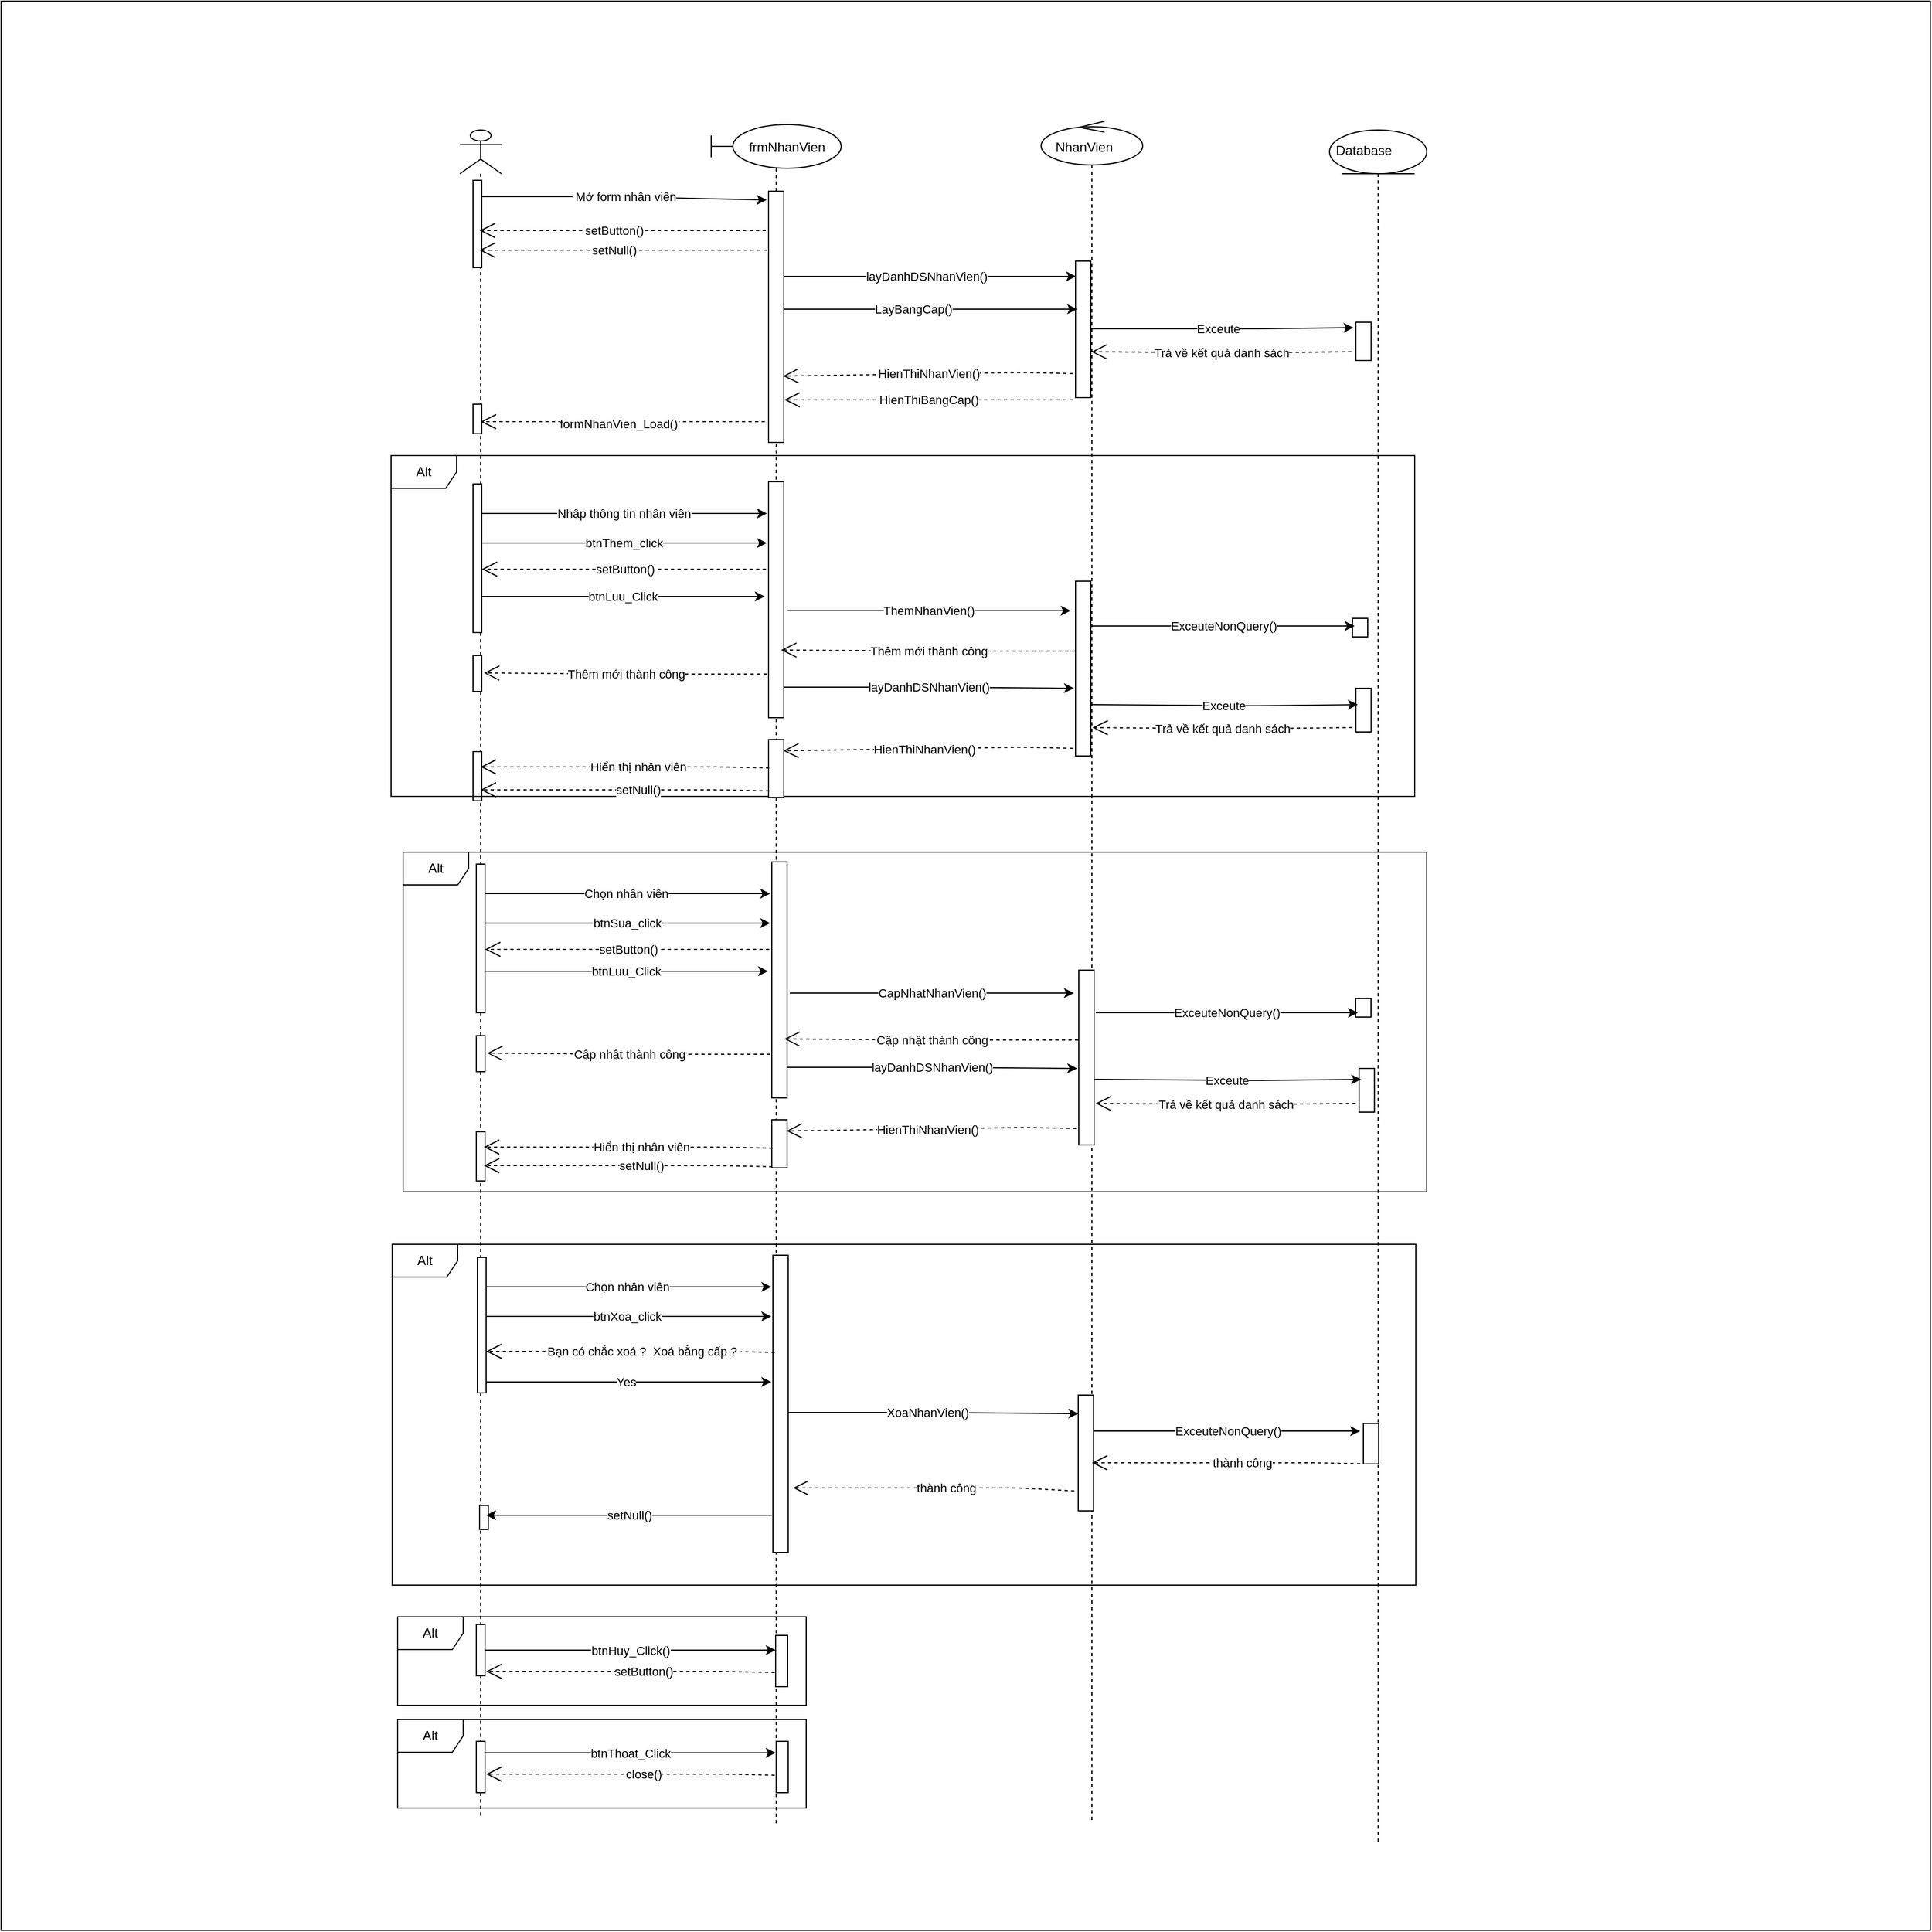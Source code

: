 <mxfile>
    <diagram id="0GjqAP4lSfKYAryeZuHR" name="Page-2">
        <mxGraphModel dx="7530" dy="4907" grid="0" gridSize="10" guides="1" tooltips="1" connect="1" arrows="1" fold="1" page="1" pageScale="1" pageWidth="850" pageHeight="1400" math="0" shadow="0">
            <root>
                <mxCell id="0"/>
                <mxCell id="1" parent="0"/>
                <mxCell id="NNJmWFLRDjHdIbZoigWX-192" value="" style="whiteSpace=wrap;html=1;aspect=fixed;" vertex="1" parent="1">
                    <mxGeometry x="-527" y="-74" width="1766" height="1766" as="geometry"/>
                </mxCell>
                <mxCell id="NNJmWFLRDjHdIbZoigWX-174" value="Alt" style="shape=umlFrame;whiteSpace=wrap;html=1;" vertex="1" parent="1">
                    <mxGeometry x="-164" y="1405" width="374" height="81" as="geometry"/>
                </mxCell>
                <mxCell id="NNJmWFLRDjHdIbZoigWX-131" value="Alt" style="shape=umlFrame;whiteSpace=wrap;html=1;" vertex="1" parent="1">
                    <mxGeometry x="-169" y="1064" width="937" height="312" as="geometry"/>
                </mxCell>
                <mxCell id="NNJmWFLRDjHdIbZoigWX-127" value="Alt" style="shape=umlFrame;whiteSpace=wrap;html=1;" vertex="1" parent="1">
                    <mxGeometry x="-159" y="705" width="937" height="311" as="geometry"/>
                </mxCell>
                <mxCell id="NNJmWFLRDjHdIbZoigWX-12" value="&amp;nbsp;Mở form nhân viên" style="edgeStyle=none;html=1;entryX=-0.121;entryY=0.035;entryDx=0;entryDy=0;entryPerimeter=0;" edge="1" parent="1" source="NNJmWFLRDjHdIbZoigWX-5" target="NNJmWFLRDjHdIbZoigWX-27">
                    <mxGeometry x="-0.001" relative="1" as="geometry">
                        <mxPoint x="183" y="107" as="targetPoint"/>
                        <Array as="points">
                            <mxPoint x="36" y="105"/>
                        </Array>
                        <mxPoint as="offset"/>
                    </mxGeometry>
                </mxCell>
                <mxCell id="NNJmWFLRDjHdIbZoigWX-42" value="Nhập thông tin nhân viên" style="edgeStyle=none;html=1;" edge="1" parent="1" source="NNJmWFLRDjHdIbZoigWX-5">
                    <mxGeometry relative="1" as="geometry">
                        <mxPoint x="174" y="395" as="targetPoint"/>
                    </mxGeometry>
                </mxCell>
                <mxCell id="NNJmWFLRDjHdIbZoigWX-43" value="btnThem_click" style="edgeStyle=none;html=1;" edge="1" parent="1" source="NNJmWFLRDjHdIbZoigWX-5">
                    <mxGeometry relative="1" as="geometry">
                        <mxPoint x="174" y="422" as="targetPoint"/>
                        <Array as="points">
                            <mxPoint x="47" y="422"/>
                        </Array>
                    </mxGeometry>
                </mxCell>
                <mxCell id="NNJmWFLRDjHdIbZoigWX-44" value="btnLuu_Click" style="edgeStyle=none;html=1;" edge="1" parent="1">
                    <mxGeometry relative="1" as="geometry">
                        <mxPoint x="-88.19" y="471" as="sourcePoint"/>
                        <mxPoint x="172" y="471" as="targetPoint"/>
                        <Array as="points">
                            <mxPoint x="50" y="471"/>
                            <mxPoint x="115" y="471"/>
                        </Array>
                    </mxGeometry>
                </mxCell>
                <mxCell id="NNJmWFLRDjHdIbZoigWX-5" value="" style="shape=umlLifeline;participant=umlActor;perimeter=lifelinePerimeter;whiteSpace=wrap;html=1;container=1;collapsible=0;recursiveResize=0;verticalAlign=top;spacingTop=36;outlineConnect=0;" vertex="1" parent="1">
                    <mxGeometry x="-107" y="44" width="38" height="1543" as="geometry"/>
                </mxCell>
                <mxCell id="NNJmWFLRDjHdIbZoigWX-53" value="" style="rounded=0;whiteSpace=wrap;html=1;" vertex="1" parent="NNJmWFLRDjHdIbZoigWX-5">
                    <mxGeometry x="12" y="46" width="8" height="80" as="geometry"/>
                </mxCell>
                <mxCell id="NNJmWFLRDjHdIbZoigWX-54" value="" style="rounded=0;whiteSpace=wrap;html=1;" vertex="1" parent="NNJmWFLRDjHdIbZoigWX-5">
                    <mxGeometry x="12" y="324" width="8" height="136" as="geometry"/>
                </mxCell>
                <mxCell id="NNJmWFLRDjHdIbZoigWX-55" value="" style="rounded=0;whiteSpace=wrap;html=1;" vertex="1" parent="NNJmWFLRDjHdIbZoigWX-5">
                    <mxGeometry x="12" y="251" width="8" height="27" as="geometry"/>
                </mxCell>
                <mxCell id="NNJmWFLRDjHdIbZoigWX-76" value="Thêm mới thành công" style="endArrow=open;endSize=12;dashed=1;html=1;" edge="1" parent="NNJmWFLRDjHdIbZoigWX-5">
                    <mxGeometry x="-0.002" width="160" relative="1" as="geometry">
                        <mxPoint x="281" y="498" as="sourcePoint"/>
                        <mxPoint x="22" y="497" as="targetPoint"/>
                        <Array as="points">
                            <mxPoint x="150" y="498"/>
                        </Array>
                        <mxPoint as="offset"/>
                    </mxGeometry>
                </mxCell>
                <mxCell id="NNJmWFLRDjHdIbZoigWX-78" value="" style="rounded=0;whiteSpace=wrap;html=1;" vertex="1" parent="NNJmWFLRDjHdIbZoigWX-5">
                    <mxGeometry x="12" y="569" width="8" height="45" as="geometry"/>
                </mxCell>
                <mxCell id="NNJmWFLRDjHdIbZoigWX-79" value="" style="rounded=0;whiteSpace=wrap;html=1;" vertex="1" parent="NNJmWFLRDjHdIbZoigWX-5">
                    <mxGeometry x="12" y="481" width="8" height="33" as="geometry"/>
                </mxCell>
                <mxCell id="NNJmWFLRDjHdIbZoigWX-176" value="" style="rounded=0;whiteSpace=wrap;html=1;" vertex="1" parent="NNJmWFLRDjHdIbZoigWX-5">
                    <mxGeometry x="18" y="1259" width="8" height="22" as="geometry"/>
                </mxCell>
                <mxCell id="NNJmWFLRDjHdIbZoigWX-177" value="" style="rounded=0;whiteSpace=wrap;html=1;" vertex="1" parent="NNJmWFLRDjHdIbZoigWX-5">
                    <mxGeometry x="15" y="1368" width="8" height="47" as="geometry"/>
                </mxCell>
                <mxCell id="NNJmWFLRDjHdIbZoigWX-17" value="Exceute" style="edgeStyle=none;html=1;entryX=-0.157;entryY=0.142;entryDx=0;entryDy=0;entryPerimeter=0;" edge="1" parent="1" target="NNJmWFLRDjHdIbZoigWX-30">
                    <mxGeometry relative="1" as="geometry">
                        <mxPoint x="463.31" y="226" as="sourcePoint"/>
                        <Array as="points">
                            <mxPoint x="622" y="226"/>
                        </Array>
                    </mxGeometry>
                </mxCell>
                <mxCell id="NNJmWFLRDjHdIbZoigWX-6" value="" style="shape=umlLifeline;participant=umlControl;perimeter=lifelinePerimeter;whiteSpace=wrap;html=1;container=1;collapsible=0;recursiveResize=0;verticalAlign=top;spacingTop=36;outlineConnect=0;" vertex="1" parent="1">
                    <mxGeometry x="425" y="36" width="93" height="1557" as="geometry"/>
                </mxCell>
                <mxCell id="NNJmWFLRDjHdIbZoigWX-14" value="NhanVien" style="text;html=1;align=center;verticalAlign=middle;resizable=0;points=[];autosize=1;strokeColor=none;fillColor=none;" vertex="1" parent="NNJmWFLRDjHdIbZoigWX-6">
                    <mxGeometry x="3" y="11" width="71" height="26" as="geometry"/>
                </mxCell>
                <mxCell id="NNJmWFLRDjHdIbZoigWX-29" value="" style="rounded=0;whiteSpace=wrap;html=1;" vertex="1" parent="NNJmWFLRDjHdIbZoigWX-6">
                    <mxGeometry x="31.5" y="128" width="14" height="125" as="geometry"/>
                </mxCell>
                <mxCell id="NNJmWFLRDjHdIbZoigWX-51" value="" style="rounded=0;whiteSpace=wrap;html=1;" vertex="1" parent="NNJmWFLRDjHdIbZoigWX-6">
                    <mxGeometry x="31.5" y="421" width="14" height="160" as="geometry"/>
                </mxCell>
                <mxCell id="NNJmWFLRDjHdIbZoigWX-81" value="Alt" style="shape=umlFrame;whiteSpace=wrap;html=1;" vertex="1" parent="NNJmWFLRDjHdIbZoigWX-6">
                    <mxGeometry x="-595" y="306" width="937" height="312" as="geometry"/>
                </mxCell>
                <mxCell id="NNJmWFLRDjHdIbZoigWX-143" value="" style="rounded=0;whiteSpace=wrap;html=1;" vertex="1" parent="NNJmWFLRDjHdIbZoigWX-6">
                    <mxGeometry x="34" y="1166" width="14" height="106" as="geometry"/>
                </mxCell>
                <mxCell id="NNJmWFLRDjHdIbZoigWX-171" value="thành công" style="endArrow=open;endSize=12;dashed=1;html=1;" edge="1" parent="NNJmWFLRDjHdIbZoigWX-6" target="NNJmWFLRDjHdIbZoigWX-6">
                    <mxGeometry x="-0.091" width="160" relative="1" as="geometry">
                        <mxPoint x="298.19" y="1229" as="sourcePoint"/>
                        <mxPoint x="57" y="1232" as="targetPoint"/>
                        <Array as="points">
                            <mxPoint x="252.19" y="1228"/>
                            <mxPoint x="144.07" y="1228"/>
                        </Array>
                        <mxPoint as="offset"/>
                    </mxGeometry>
                </mxCell>
                <mxCell id="NNJmWFLRDjHdIbZoigWX-7" value="" style="shape=umlLifeline;participant=umlEntity;perimeter=lifelinePerimeter;whiteSpace=wrap;html=1;container=1;collapsible=0;recursiveResize=0;verticalAlign=top;spacingTop=36;outlineConnect=0;" vertex="1" parent="1">
                    <mxGeometry x="689" y="44" width="89" height="1570" as="geometry"/>
                </mxCell>
                <mxCell id="NNJmWFLRDjHdIbZoigWX-15" value="Database" style="text;html=1;align=center;verticalAlign=middle;resizable=0;points=[];autosize=1;strokeColor=none;fillColor=none;" vertex="1" parent="NNJmWFLRDjHdIbZoigWX-7">
                    <mxGeometry x="-3.38" y="6" width="69" height="26" as="geometry"/>
                </mxCell>
                <mxCell id="NNJmWFLRDjHdIbZoigWX-30" value="" style="rounded=0;whiteSpace=wrap;html=1;" vertex="1" parent="NNJmWFLRDjHdIbZoigWX-7">
                    <mxGeometry x="24.12" y="176" width="14" height="35" as="geometry"/>
                </mxCell>
                <mxCell id="NNJmWFLRDjHdIbZoigWX-70" value="" style="rounded=0;whiteSpace=wrap;html=1;" vertex="1" parent="NNJmWFLRDjHdIbZoigWX-7">
                    <mxGeometry x="21" y="447" width="14" height="17" as="geometry"/>
                </mxCell>
                <mxCell id="NNJmWFLRDjHdIbZoigWX-72" value="" style="rounded=0;whiteSpace=wrap;html=1;" vertex="1" parent="NNJmWFLRDjHdIbZoigWX-7">
                    <mxGeometry x="24.13" y="511" width="14" height="40" as="geometry"/>
                </mxCell>
                <mxCell id="NNJmWFLRDjHdIbZoigWX-155" value="" style="rounded=0;whiteSpace=wrap;html=1;" vertex="1" parent="NNJmWFLRDjHdIbZoigWX-7">
                    <mxGeometry x="31" y="1184" width="14" height="37" as="geometry"/>
                </mxCell>
                <mxCell id="NNJmWFLRDjHdIbZoigWX-16" value="layDanhDSNhanVien()" style="edgeStyle=none;html=1;" edge="1" parent="1">
                    <mxGeometry relative="1" as="geometry">
                        <mxPoint x="182.31" y="178" as="sourcePoint"/>
                        <mxPoint x="457" y="178" as="targetPoint"/>
                        <Array as="points">
                            <mxPoint x="326" y="178"/>
                        </Array>
                    </mxGeometry>
                </mxCell>
                <mxCell id="NNJmWFLRDjHdIbZoigWX-18" value="LayBangCap()" style="edgeStyle=none;html=1;" edge="1" parent="1">
                    <mxGeometry x="-0.096" relative="1" as="geometry">
                        <mxPoint x="184.31" y="208" as="sourcePoint"/>
                        <mxPoint x="458" y="208" as="targetPoint"/>
                        <Array as="points">
                            <mxPoint x="340" y="208"/>
                        </Array>
                        <mxPoint as="offset"/>
                    </mxGeometry>
                </mxCell>
                <mxCell id="NNJmWFLRDjHdIbZoigWX-8" value="" style="shape=umlLifeline;participant=umlBoundary;perimeter=lifelinePerimeter;whiteSpace=wrap;html=1;container=1;collapsible=0;recursiveResize=0;verticalAlign=top;spacingTop=36;outlineConnect=0;" vertex="1" parent="1">
                    <mxGeometry x="123" y="39" width="119" height="1555" as="geometry"/>
                </mxCell>
                <mxCell id="NNJmWFLRDjHdIbZoigWX-13" value="frmNhanVien" style="text;html=1;align=center;verticalAlign=middle;resizable=0;points=[];autosize=1;strokeColor=none;fillColor=none;" vertex="1" parent="NNJmWFLRDjHdIbZoigWX-8">
                    <mxGeometry x="25" y="8" width="88" height="26" as="geometry"/>
                </mxCell>
                <mxCell id="NNJmWFLRDjHdIbZoigWX-32" style="edgeStyle=none;html=1;exitX=0.5;exitY=1;exitDx=0;exitDy=0;" edge="1" parent="NNJmWFLRDjHdIbZoigWX-8" source="NNJmWFLRDjHdIbZoigWX-27" target="NNJmWFLRDjHdIbZoigWX-8">
                    <mxGeometry relative="1" as="geometry"/>
                </mxCell>
                <mxCell id="NNJmWFLRDjHdIbZoigWX-27" value="" style="rounded=0;whiteSpace=wrap;html=1;" vertex="1" parent="NNJmWFLRDjHdIbZoigWX-8">
                    <mxGeometry x="52.5" y="61" width="14" height="230" as="geometry"/>
                </mxCell>
                <mxCell id="NNJmWFLRDjHdIbZoigWX-52" value="" style="rounded=0;whiteSpace=wrap;html=1;" vertex="1" parent="NNJmWFLRDjHdIbZoigWX-8">
                    <mxGeometry x="52.5" y="327" width="14" height="216" as="geometry"/>
                </mxCell>
                <mxCell id="NNJmWFLRDjHdIbZoigWX-73" value="" style="rounded=0;whiteSpace=wrap;html=1;" vertex="1" parent="NNJmWFLRDjHdIbZoigWX-8">
                    <mxGeometry x="52.5" y="563" width="14" height="53" as="geometry"/>
                </mxCell>
                <mxCell id="NNJmWFLRDjHdIbZoigWX-157" value="setNull()" style="edgeStyle=none;html=1;" edge="1" parent="NNJmWFLRDjHdIbZoigWX-8">
                    <mxGeometry relative="1" as="geometry">
                        <mxPoint x="55.5" y="1273.0" as="sourcePoint"/>
                        <mxPoint x="-206" y="1273" as="targetPoint"/>
                    </mxGeometry>
                </mxCell>
                <mxCell id="NNJmWFLRDjHdIbZoigWX-181" value="setButton()" style="endArrow=open;endSize=12;dashed=1;html=1;" edge="1" parent="NNJmWFLRDjHdIbZoigWX-8">
                    <mxGeometry x="-0.091" width="160" relative="1" as="geometry">
                        <mxPoint x="58.19" y="1417" as="sourcePoint"/>
                        <mxPoint x="-206.001" y="1416" as="targetPoint"/>
                        <Array as="points">
                            <mxPoint x="12.19" y="1416"/>
                            <mxPoint x="-95.93" y="1416"/>
                        </Array>
                        <mxPoint as="offset"/>
                    </mxGeometry>
                </mxCell>
                <mxCell id="NNJmWFLRDjHdIbZoigWX-19" value="Trả về kết quả danh sách" style="endArrow=open;endSize=12;dashed=1;html=1;" edge="1" parent="1">
                    <mxGeometry x="-0.002" width="160" relative="1" as="geometry">
                        <mxPoint x="709" y="247" as="sourcePoint"/>
                        <mxPoint x="471" y="247" as="targetPoint"/>
                        <Array as="points">
                            <mxPoint x="609" y="248"/>
                        </Array>
                        <mxPoint as="offset"/>
                    </mxGeometry>
                </mxCell>
                <mxCell id="NNJmWFLRDjHdIbZoigWX-21" value="HienThiNhanVien()" style="endArrow=open;endSize=12;dashed=1;html=1;entryX=0.956;entryY=0.623;entryDx=0;entryDy=0;entryPerimeter=0;" edge="1" parent="1">
                    <mxGeometry width="160" relative="1" as="geometry">
                        <mxPoint x="454" y="267" as="sourcePoint"/>
                        <mxPoint x="188.884" y="269.255" as="targetPoint"/>
                        <Array as="points">
                            <mxPoint x="408" y="266"/>
                        </Array>
                    </mxGeometry>
                </mxCell>
                <mxCell id="NNJmWFLRDjHdIbZoigWX-22" value="setNull()" style="endArrow=open;endSize=12;dashed=1;html=1;" edge="1" parent="1">
                    <mxGeometry x="0.065" width="160" relative="1" as="geometry">
                        <mxPoint x="174" y="154" as="sourcePoint"/>
                        <mxPoint x="-89.167" y="154" as="targetPoint"/>
                        <Array as="points">
                            <mxPoint x="125" y="154"/>
                        </Array>
                        <mxPoint as="offset"/>
                    </mxGeometry>
                </mxCell>
                <mxCell id="NNJmWFLRDjHdIbZoigWX-24" value="HienThiBangCap()" style="endArrow=open;endSize=12;dashed=1;html=1;" edge="1" parent="1">
                    <mxGeometry width="160" relative="1" as="geometry">
                        <mxPoint x="454" y="291" as="sourcePoint"/>
                        <mxPoint x="190" y="291" as="targetPoint"/>
                        <Array as="points">
                            <mxPoint x="407.92" y="291"/>
                        </Array>
                    </mxGeometry>
                </mxCell>
                <mxCell id="NNJmWFLRDjHdIbZoigWX-34" value="setButton()" style="endArrow=open;endSize=12;dashed=1;html=1;" edge="1" parent="1">
                    <mxGeometry x="0.065" width="160" relative="1" as="geometry">
                        <mxPoint x="173" y="136" as="sourcePoint"/>
                        <mxPoint x="-88.976" y="136" as="targetPoint"/>
                        <Array as="points">
                            <mxPoint x="124" y="136"/>
                        </Array>
                        <mxPoint as="offset"/>
                    </mxGeometry>
                </mxCell>
                <mxCell id="NNJmWFLRDjHdIbZoigWX-39" value="formNhanVien_Load()" style="endArrow=open;endSize=12;dashed=1;html=1;" edge="1" parent="1">
                    <mxGeometry x="0.031" y="2" width="160" relative="1" as="geometry">
                        <mxPoint x="172.17" y="311" as="sourcePoint"/>
                        <mxPoint x="-88" y="311" as="targetPoint"/>
                        <Array as="points">
                            <mxPoint x="123.17" y="311"/>
                        </Array>
                        <mxPoint as="offset"/>
                    </mxGeometry>
                </mxCell>
                <mxCell id="NNJmWFLRDjHdIbZoigWX-46" value="setButton()" style="endArrow=open;endSize=12;dashed=1;html=1;" edge="1" parent="1">
                    <mxGeometry x="-0.007" width="160" relative="1" as="geometry">
                        <mxPoint x="173.17" y="446" as="sourcePoint"/>
                        <mxPoint x="-87" y="446" as="targetPoint"/>
                        <Array as="points">
                            <mxPoint x="124.17" y="446"/>
                        </Array>
                        <mxPoint as="offset"/>
                    </mxGeometry>
                </mxCell>
                <mxCell id="NNJmWFLRDjHdIbZoigWX-50" value="ThemNhanVien()" style="edgeStyle=none;html=1;" edge="1" parent="1">
                    <mxGeometry relative="1" as="geometry">
                        <mxPoint x="192.0" y="484" as="sourcePoint"/>
                        <mxPoint x="452" y="484" as="targetPoint"/>
                        <Array as="points">
                            <mxPoint x="330.19" y="484"/>
                            <mxPoint x="395.19" y="484"/>
                        </Array>
                    </mxGeometry>
                </mxCell>
                <mxCell id="NNJmWFLRDjHdIbZoigWX-56" value="ExceuteNonQuery()" style="edgeStyle=none;html=1;" edge="1" parent="1">
                    <mxGeometry relative="1" as="geometry">
                        <mxPoint x="472.0" y="498.03" as="sourcePoint"/>
                        <mxPoint x="712" y="498" as="targetPoint"/>
                        <Array as="points">
                            <mxPoint x="630.69" y="498.03"/>
                        </Array>
                    </mxGeometry>
                </mxCell>
                <mxCell id="NNJmWFLRDjHdIbZoigWX-59" value="Thêm mới thành công" style="endArrow=open;endSize=12;dashed=1;html=1;" edge="1" parent="1">
                    <mxGeometry x="-0.002" width="160" relative="1" as="geometry">
                        <mxPoint x="456" y="521" as="sourcePoint"/>
                        <mxPoint x="187" y="520" as="targetPoint"/>
                        <Array as="points">
                            <mxPoint x="325" y="521"/>
                        </Array>
                        <mxPoint as="offset"/>
                    </mxGeometry>
                </mxCell>
                <mxCell id="NNJmWFLRDjHdIbZoigWX-62" value="layDanhDSNhanVien()" style="edgeStyle=none;html=1;" edge="1" parent="1">
                    <mxGeometry relative="1" as="geometry">
                        <mxPoint x="189.0" y="554" as="sourcePoint"/>
                        <mxPoint x="455" y="555" as="targetPoint"/>
                        <Array as="points">
                            <mxPoint x="332.69" y="554"/>
                        </Array>
                    </mxGeometry>
                </mxCell>
                <mxCell id="NNJmWFLRDjHdIbZoigWX-63" value="HienThiNhanVien()" style="endArrow=open;endSize=12;dashed=1;html=1;entryX=0.956;entryY=0.623;entryDx=0;entryDy=0;entryPerimeter=0;" edge="1" parent="1">
                    <mxGeometry x="0.026" y="1" width="160" relative="1" as="geometry">
                        <mxPoint x="454.12" y="610" as="sourcePoint"/>
                        <mxPoint x="189.004" y="612.255" as="targetPoint"/>
                        <Array as="points">
                            <mxPoint x="408.12" y="609"/>
                        </Array>
                        <mxPoint as="offset"/>
                    </mxGeometry>
                </mxCell>
                <mxCell id="NNJmWFLRDjHdIbZoigWX-65" value="Exceute" style="edgeStyle=none;html=1;entryX=-0.157;entryY=0.142;entryDx=0;entryDy=0;entryPerimeter=0;" edge="1" parent="1">
                    <mxGeometry relative="1" as="geometry">
                        <mxPoint x="470" y="570" as="sourcePoint"/>
                        <mxPoint x="714.922" y="570" as="targetPoint"/>
                        <Array as="points">
                            <mxPoint x="626" y="571.03"/>
                        </Array>
                    </mxGeometry>
                </mxCell>
                <mxCell id="NNJmWFLRDjHdIbZoigWX-66" value="Trả về kết quả danh sách" style="endArrow=open;endSize=12;dashed=1;html=1;" edge="1" parent="1">
                    <mxGeometry x="-0.002" width="160" relative="1" as="geometry">
                        <mxPoint x="710" y="591.03" as="sourcePoint"/>
                        <mxPoint x="472" y="591.03" as="targetPoint"/>
                        <Array as="points">
                            <mxPoint x="610" y="592.03"/>
                        </Array>
                        <mxPoint as="offset"/>
                    </mxGeometry>
                </mxCell>
                <mxCell id="NNJmWFLRDjHdIbZoigWX-74" value="setNull()" style="endArrow=open;endSize=12;dashed=1;html=1;" edge="1" parent="1">
                    <mxGeometry x="-0.091" width="160" relative="1" as="geometry">
                        <mxPoint x="176.12" y="649" as="sourcePoint"/>
                        <mxPoint x="-88.071" y="648" as="targetPoint"/>
                        <Array as="points">
                            <mxPoint x="130.12" y="648"/>
                            <mxPoint x="22" y="648"/>
                        </Array>
                        <mxPoint as="offset"/>
                    </mxGeometry>
                </mxCell>
                <mxCell id="NNJmWFLRDjHdIbZoigWX-75" value="Hiển thị nhân viên" style="endArrow=open;endSize=12;dashed=1;html=1;" edge="1" parent="1">
                    <mxGeometry x="-0.092" width="160" relative="1" as="geometry">
                        <mxPoint x="176.12" y="628" as="sourcePoint"/>
                        <mxPoint x="-88.071" y="627" as="targetPoint"/>
                        <Array as="points">
                            <mxPoint x="130.12" y="627"/>
                            <mxPoint x="22" y="627"/>
                        </Array>
                        <mxPoint as="offset"/>
                    </mxGeometry>
                </mxCell>
                <mxCell id="NNJmWFLRDjHdIbZoigWX-83" value="Chọn nhân viên" style="edgeStyle=none;html=1;" edge="1" parent="1">
                    <mxGeometry relative="1" as="geometry">
                        <mxPoint x="-86.167" y="743" as="sourcePoint"/>
                        <mxPoint x="177.0" y="743" as="targetPoint"/>
                    </mxGeometry>
                </mxCell>
                <mxCell id="NNJmWFLRDjHdIbZoigWX-84" value="btnSua_click" style="edgeStyle=none;html=1;" edge="1" parent="1">
                    <mxGeometry x="0.003" relative="1" as="geometry">
                        <mxPoint x="-86.167" y="770" as="sourcePoint"/>
                        <mxPoint x="177.0" y="770" as="targetPoint"/>
                        <Array as="points">
                            <mxPoint x="50" y="770"/>
                        </Array>
                        <mxPoint as="offset"/>
                    </mxGeometry>
                </mxCell>
                <mxCell id="NNJmWFLRDjHdIbZoigWX-85" value="btnLuu_Click" style="edgeStyle=none;html=1;" edge="1" parent="1">
                    <mxGeometry relative="1" as="geometry">
                        <mxPoint x="-85.19" y="814" as="sourcePoint"/>
                        <mxPoint x="175" y="814" as="targetPoint"/>
                        <Array as="points">
                            <mxPoint x="53" y="814"/>
                            <mxPoint x="118" y="814"/>
                        </Array>
                    </mxGeometry>
                </mxCell>
                <mxCell id="NNJmWFLRDjHdIbZoigWX-86" value="" style="rounded=0;whiteSpace=wrap;html=1;" vertex="1" parent="1">
                    <mxGeometry x="-92" y="716" width="8" height="136" as="geometry"/>
                </mxCell>
                <mxCell id="NNJmWFLRDjHdIbZoigWX-87" value="Cập nhật thành công" style="endArrow=open;endSize=12;dashed=1;html=1;" edge="1" parent="1">
                    <mxGeometry x="-0.002" width="160" relative="1" as="geometry">
                        <mxPoint x="177.0" y="890" as="sourcePoint"/>
                        <mxPoint x="-82" y="889" as="targetPoint"/>
                        <Array as="points">
                            <mxPoint x="46" y="890"/>
                        </Array>
                        <mxPoint as="offset"/>
                    </mxGeometry>
                </mxCell>
                <mxCell id="NNJmWFLRDjHdIbZoigWX-88" value="" style="rounded=0;whiteSpace=wrap;html=1;" vertex="1" parent="1">
                    <mxGeometry x="-92" y="961" width="8" height="45" as="geometry"/>
                </mxCell>
                <mxCell id="NNJmWFLRDjHdIbZoigWX-89" value="" style="rounded=0;whiteSpace=wrap;html=1;" vertex="1" parent="1">
                    <mxGeometry x="-92" y="873" width="8" height="33" as="geometry"/>
                </mxCell>
                <mxCell id="NNJmWFLRDjHdIbZoigWX-90" value="" style="rounded=0;whiteSpace=wrap;html=1;" vertex="1" parent="1">
                    <mxGeometry x="459.5" y="813" width="14" height="160" as="geometry"/>
                </mxCell>
                <mxCell id="NNJmWFLRDjHdIbZoigWX-91" value="" style="rounded=0;whiteSpace=wrap;html=1;" vertex="1" parent="1">
                    <mxGeometry x="713" y="839" width="14" height="17" as="geometry"/>
                </mxCell>
                <mxCell id="NNJmWFLRDjHdIbZoigWX-92" value="" style="rounded=0;whiteSpace=wrap;html=1;" vertex="1" parent="1">
                    <mxGeometry x="716.13" y="903" width="14" height="40" as="geometry"/>
                </mxCell>
                <mxCell id="NNJmWFLRDjHdIbZoigWX-93" value="" style="rounded=0;whiteSpace=wrap;html=1;" vertex="1" parent="1">
                    <mxGeometry x="178.5" y="714" width="14" height="216" as="geometry"/>
                </mxCell>
                <mxCell id="NNJmWFLRDjHdIbZoigWX-94" value="" style="rounded=0;whiteSpace=wrap;html=1;" vertex="1" parent="1">
                    <mxGeometry x="178.5" y="950" width="14" height="44" as="geometry"/>
                </mxCell>
                <mxCell id="NNJmWFLRDjHdIbZoigWX-95" value="setButton()" style="endArrow=open;endSize=12;dashed=1;html=1;" edge="1" parent="1">
                    <mxGeometry x="-0.007" width="160" relative="1" as="geometry">
                        <mxPoint x="176.17" y="794" as="sourcePoint"/>
                        <mxPoint x="-84" y="794" as="targetPoint"/>
                        <Array as="points">
                            <mxPoint x="127.17" y="794"/>
                        </Array>
                        <mxPoint as="offset"/>
                    </mxGeometry>
                </mxCell>
                <mxCell id="NNJmWFLRDjHdIbZoigWX-96" value="CapNhatNhanVien()" style="edgeStyle=none;html=1;" edge="1" parent="1">
                    <mxGeometry relative="1" as="geometry">
                        <mxPoint x="195.0" y="834" as="sourcePoint"/>
                        <mxPoint x="455" y="834" as="targetPoint"/>
                        <Array as="points">
                            <mxPoint x="333.19" y="834"/>
                            <mxPoint x="398.19" y="834"/>
                        </Array>
                    </mxGeometry>
                </mxCell>
                <mxCell id="NNJmWFLRDjHdIbZoigWX-97" value="ExceuteNonQuery()" style="edgeStyle=none;html=1;" edge="1" parent="1">
                    <mxGeometry relative="1" as="geometry">
                        <mxPoint x="475.0" y="852.03" as="sourcePoint"/>
                        <mxPoint x="715" y="852" as="targetPoint"/>
                        <Array as="points">
                            <mxPoint x="633.69" y="852.03"/>
                        </Array>
                    </mxGeometry>
                </mxCell>
                <mxCell id="NNJmWFLRDjHdIbZoigWX-98" value="Cập nhật thành công" style="endArrow=open;endSize=12;dashed=1;html=1;" edge="1" parent="1">
                    <mxGeometry x="-0.002" width="160" relative="1" as="geometry">
                        <mxPoint x="459" y="877" as="sourcePoint"/>
                        <mxPoint x="190" y="876" as="targetPoint"/>
                        <Array as="points">
                            <mxPoint x="328" y="877"/>
                        </Array>
                        <mxPoint as="offset"/>
                    </mxGeometry>
                </mxCell>
                <mxCell id="NNJmWFLRDjHdIbZoigWX-99" value="layDanhDSNhanVien()" style="edgeStyle=none;html=1;" edge="1" parent="1">
                    <mxGeometry relative="1" as="geometry">
                        <mxPoint x="192.0" y="902" as="sourcePoint"/>
                        <mxPoint x="458" y="903" as="targetPoint"/>
                        <Array as="points">
                            <mxPoint x="335.69" y="902"/>
                        </Array>
                    </mxGeometry>
                </mxCell>
                <mxCell id="NNJmWFLRDjHdIbZoigWX-100" value="HienThiNhanVien()" style="endArrow=open;endSize=12;dashed=1;html=1;entryX=0.956;entryY=0.623;entryDx=0;entryDy=0;entryPerimeter=0;" edge="1" parent="1">
                    <mxGeometry x="0.026" y="1" width="160" relative="1" as="geometry">
                        <mxPoint x="457.12" y="958" as="sourcePoint"/>
                        <mxPoint x="192.004" y="960.255" as="targetPoint"/>
                        <Array as="points">
                            <mxPoint x="411.12" y="957"/>
                        </Array>
                        <mxPoint as="offset"/>
                    </mxGeometry>
                </mxCell>
                <mxCell id="NNJmWFLRDjHdIbZoigWX-101" value="Exceute" style="edgeStyle=none;html=1;entryX=-0.157;entryY=0.142;entryDx=0;entryDy=0;entryPerimeter=0;" edge="1" parent="1">
                    <mxGeometry relative="1" as="geometry">
                        <mxPoint x="473" y="913" as="sourcePoint"/>
                        <mxPoint x="717.922" y="913" as="targetPoint"/>
                        <Array as="points">
                            <mxPoint x="629" y="914.03"/>
                        </Array>
                    </mxGeometry>
                </mxCell>
                <mxCell id="NNJmWFLRDjHdIbZoigWX-102" value="Trả về kết quả danh sách" style="endArrow=open;endSize=12;dashed=1;html=1;" edge="1" parent="1">
                    <mxGeometry x="-0.002" width="160" relative="1" as="geometry">
                        <mxPoint x="713" y="935.03" as="sourcePoint"/>
                        <mxPoint x="475" y="935.03" as="targetPoint"/>
                        <Array as="points">
                            <mxPoint x="613" y="936.03"/>
                        </Array>
                        <mxPoint as="offset"/>
                    </mxGeometry>
                </mxCell>
                <mxCell id="NNJmWFLRDjHdIbZoigWX-103" value="setNull()" style="endArrow=open;endSize=12;dashed=1;html=1;" edge="1" parent="1">
                    <mxGeometry x="-0.091" width="160" relative="1" as="geometry">
                        <mxPoint x="179.12" y="993" as="sourcePoint"/>
                        <mxPoint x="-85.071" y="992" as="targetPoint"/>
                        <Array as="points">
                            <mxPoint x="133.12" y="992"/>
                            <mxPoint x="25" y="992"/>
                        </Array>
                        <mxPoint as="offset"/>
                    </mxGeometry>
                </mxCell>
                <mxCell id="NNJmWFLRDjHdIbZoigWX-104" value="Hiển thị nhân viên" style="endArrow=open;endSize=12;dashed=1;html=1;" edge="1" parent="1">
                    <mxGeometry x="-0.092" width="160" relative="1" as="geometry">
                        <mxPoint x="179.12" y="976" as="sourcePoint"/>
                        <mxPoint x="-85.071" y="975" as="targetPoint"/>
                        <Array as="points">
                            <mxPoint x="133.12" y="975"/>
                            <mxPoint x="25" y="975"/>
                        </Array>
                        <mxPoint as="offset"/>
                    </mxGeometry>
                </mxCell>
                <mxCell id="NNJmWFLRDjHdIbZoigWX-105" value="Chọn nhân viên" style="edgeStyle=none;html=1;" edge="1" parent="1">
                    <mxGeometry relative="1" as="geometry">
                        <mxPoint x="-85.167" y="1103" as="sourcePoint"/>
                        <mxPoint x="178.0" y="1103" as="targetPoint"/>
                    </mxGeometry>
                </mxCell>
                <mxCell id="NNJmWFLRDjHdIbZoigWX-106" value="btnXoa_click" style="edgeStyle=none;html=1;" edge="1" parent="1">
                    <mxGeometry relative="1" as="geometry">
                        <mxPoint x="-85.167" y="1130" as="sourcePoint"/>
                        <mxPoint x="178.0" y="1130" as="targetPoint"/>
                        <Array as="points">
                            <mxPoint x="51" y="1130"/>
                        </Array>
                    </mxGeometry>
                </mxCell>
                <mxCell id="NNJmWFLRDjHdIbZoigWX-137" value="Yes" style="edgeStyle=none;html=1;" edge="1" parent="1" source="NNJmWFLRDjHdIbZoigWX-5">
                    <mxGeometry relative="1" as="geometry">
                        <mxPoint x="178" y="1190" as="targetPoint"/>
                    </mxGeometry>
                </mxCell>
                <mxCell id="NNJmWFLRDjHdIbZoigWX-144" value="XoaNhanVien()" style="edgeStyle=none;html=1;" edge="1" parent="1" source="NNJmWFLRDjHdIbZoigWX-8">
                    <mxGeometry relative="1" as="geometry">
                        <mxPoint x="459" y="1219" as="targetPoint"/>
                        <Array as="points">
                            <mxPoint x="325" y="1218"/>
                        </Array>
                    </mxGeometry>
                </mxCell>
                <mxCell id="NNJmWFLRDjHdIbZoigWX-115" value="" style="rounded=0;whiteSpace=wrap;html=1;" vertex="1" parent="1">
                    <mxGeometry x="179.5" y="1074" width="14" height="272" as="geometry"/>
                </mxCell>
                <mxCell id="NNJmWFLRDjHdIbZoigWX-135" value="Bạn có chắc xoá ?&amp;nbsp; Xoá bằng cấp ?&amp;nbsp;" style="endArrow=open;endSize=12;dashed=1;html=1;" edge="1" parent="1">
                    <mxGeometry x="-0.091" width="160" relative="1" as="geometry">
                        <mxPoint x="181.19" y="1163" as="sourcePoint"/>
                        <mxPoint x="-83.001" y="1162" as="targetPoint"/>
                        <Array as="points">
                            <mxPoint x="135.19" y="1162"/>
                            <mxPoint x="27.07" y="1162"/>
                        </Array>
                        <mxPoint as="offset"/>
                    </mxGeometry>
                </mxCell>
                <mxCell id="NNJmWFLRDjHdIbZoigWX-156" value="ExceuteNonQuery()" style="edgeStyle=none;html=1;" edge="1" parent="1">
                    <mxGeometry relative="1" as="geometry">
                        <mxPoint x="473.5" y="1235.03" as="sourcePoint"/>
                        <mxPoint x="717" y="1235" as="targetPoint"/>
                        <Array as="points">
                            <mxPoint x="632.19" y="1235.03"/>
                        </Array>
                    </mxGeometry>
                </mxCell>
                <mxCell id="NNJmWFLRDjHdIbZoigWX-172" value="thành công" style="endArrow=open;endSize=12;dashed=1;html=1;exitX=-0.256;exitY=0.828;exitDx=0;exitDy=0;exitPerimeter=0;" edge="1" parent="1" source="NNJmWFLRDjHdIbZoigWX-143">
                    <mxGeometry x="-0.091" width="160" relative="1" as="geometry">
                        <mxPoint x="450.24" y="1288" as="sourcePoint"/>
                        <mxPoint x="197.997" y="1287" as="targetPoint"/>
                        <Array as="points">
                            <mxPoint x="404.24" y="1287"/>
                            <mxPoint x="296.12" y="1287"/>
                        </Array>
                        <mxPoint as="offset"/>
                    </mxGeometry>
                </mxCell>
                <mxCell id="NNJmWFLRDjHdIbZoigWX-175" value="" style="rounded=0;whiteSpace=wrap;html=1;" vertex="1" parent="1">
                    <mxGeometry x="-91" y="1076" width="8" height="124" as="geometry"/>
                </mxCell>
                <mxCell id="NNJmWFLRDjHdIbZoigWX-178" value="" style="rounded=0;whiteSpace=wrap;html=1;" vertex="1" parent="1">
                    <mxGeometry x="182" y="1422" width="11" height="47" as="geometry"/>
                </mxCell>
                <mxCell id="NNJmWFLRDjHdIbZoigWX-179" value="btnHuy_Click()" style="edgeStyle=none;html=1;" edge="1" parent="1" source="NNJmWFLRDjHdIbZoigWX-177" target="NNJmWFLRDjHdIbZoigWX-8">
                    <mxGeometry relative="1" as="geometry"/>
                </mxCell>
                <mxCell id="NNJmWFLRDjHdIbZoigWX-182" value="Alt" style="shape=umlFrame;whiteSpace=wrap;html=1;" vertex="1" parent="1">
                    <mxGeometry x="-164" y="1499" width="374" height="81" as="geometry"/>
                </mxCell>
                <mxCell id="NNJmWFLRDjHdIbZoigWX-183" value="close()" style="endArrow=open;endSize=12;dashed=1;html=1;" edge="1" parent="1">
                    <mxGeometry x="-0.091" width="160" relative="1" as="geometry">
                        <mxPoint x="181.19" y="1550" as="sourcePoint"/>
                        <mxPoint x="-83.001" y="1549" as="targetPoint"/>
                        <Array as="points">
                            <mxPoint x="135.19" y="1549"/>
                            <mxPoint x="27.07" y="1549"/>
                        </Array>
                        <mxPoint as="offset"/>
                    </mxGeometry>
                </mxCell>
                <mxCell id="NNJmWFLRDjHdIbZoigWX-184" value="btnThoat_Click" style="edgeStyle=none;html=1;" edge="1" parent="1">
                    <mxGeometry relative="1" as="geometry">
                        <mxPoint x="-84" y="1529.5" as="sourcePoint"/>
                        <mxPoint x="182" y="1529.5" as="targetPoint"/>
                    </mxGeometry>
                </mxCell>
                <mxCell id="NNJmWFLRDjHdIbZoigWX-186" value="" style="rounded=0;whiteSpace=wrap;html=1;" vertex="1" parent="1">
                    <mxGeometry x="182.5" y="1519" width="11" height="47" as="geometry"/>
                </mxCell>
                <mxCell id="NNJmWFLRDjHdIbZoigWX-187" value="" style="rounded=0;whiteSpace=wrap;html=1;" vertex="1" parent="1">
                    <mxGeometry x="-92" y="1519" width="8" height="47" as="geometry"/>
                </mxCell>
            </root>
        </mxGraphModel>
    </diagram>
    <diagram id="jISypnBqdpdDZdQ_0OkY" name="Page-1">
        <mxGraphModel dx="1852" dy="526" grid="1" gridSize="10" guides="1" tooltips="1" connect="1" arrows="1" fold="1" page="1" pageScale="1" pageWidth="850" pageHeight="1400" math="0" shadow="0">
            <root>
                <mxCell id="0"/>
                <mxCell id="1" parent="0"/>
                <mxCell id="2" value="Block" style="swimlane;fontStyle=0;childLayout=stackLayout;horizontal=1;startSize=26;fillColor=none;horizontalStack=0;resizeParent=1;resizeParentMax=0;resizeLast=0;collapsible=1;marginBottom=0;spacingBottom=0;" parent="1" vertex="1">
                    <mxGeometry x="190" y="730" width="140" height="104" as="geometry"/>
                </mxCell>
                <mxCell id="3" value="+ rotationPoint: Vector3 " style="text;strokeColor=none;fillColor=none;align=left;verticalAlign=top;spacingLeft=4;spacingRight=4;overflow=hidden;rotatable=0;points=[[0,0.5],[1,0.5]];portConstraint=eastwest;spacingBottom=0;horizontal=1;" parent="2" vertex="1">
                    <mxGeometry y="26" width="140" height="26" as="geometry"/>
                </mxCell>
                <mxCell id="4" value="+ sprite: SpriteRenderer " style="text;strokeColor=none;fillColor=none;align=left;verticalAlign=top;spacingLeft=4;spacingRight=4;overflow=hidden;rotatable=0;points=[[0,0.5],[1,0.5]];portConstraint=eastwest;spacingBottom=0;horizontal=1;" parent="2" vertex="1">
                    <mxGeometry y="52" width="140" height="26" as="geometry"/>
                </mxCell>
                <mxCell id="5" value="+ Destroy(): void" style="text;strokeColor=default;fillColor=none;align=left;verticalAlign=top;spacingLeft=4;spacingRight=4;overflow=hidden;rotatable=0;points=[[0,0.5],[1,0.5]];portConstraint=eastwest;spacingBottom=0;horizontal=1;" parent="2" vertex="1">
                    <mxGeometry y="78" width="140" height="26" as="geometry"/>
                </mxCell>
                <mxCell id="10" value="extend" style="edgeStyle=none;html=1;spacingBottom=0;horizontal=1;" parent="1" source="6" target="2" edge="1">
                    <mxGeometry relative="1" as="geometry"/>
                </mxCell>
                <mxCell id="6" value="GemBlock" style="swimlane;fontStyle=0;childLayout=stackLayout;horizontal=1;startSize=26;fillColor=none;horizontalStack=0;resizeParent=1;resizeParentMax=0;resizeLast=0;collapsible=1;marginBottom=0;spacingBottom=0;" parent="1" vertex="1">
                    <mxGeometry x="490" y="756" width="140" height="52" as="geometry"/>
                </mxCell>
                <mxCell id="11" value="extend" style="edgeStyle=none;html=1;spacingBottom=0;horizontal=1;" parent="1" source="12" target="2" edge="1">
                    <mxGeometry relative="1" as="geometry">
                        <mxPoint x="-250" y="782" as="targetPoint"/>
                    </mxGeometry>
                </mxCell>
                <mxCell id="12" value="GhostBlock" style="swimlane;fontStyle=0;childLayout=stackLayout;horizontal=1;startSize=26;fillColor=none;horizontalStack=0;resizeParent=1;resizeParentMax=0;resizeLast=0;collapsible=1;marginBottom=0;spacingBottom=0;" parent="1" vertex="1">
                    <mxGeometry x="-90" y="756" width="140" height="52" as="geometry"/>
                </mxCell>
                <mxCell id="13" value="+ IsDestroyed(): bool" style="text;strokeColor=none;fillColor=none;align=left;verticalAlign=top;spacingLeft=4;spacingRight=4;overflow=hidden;rotatable=0;points=[[0,0.5],[1,0.5]];portConstraint=eastwest;spacingBottom=0;horizontal=1;" parent="12" vertex="1">
                    <mxGeometry y="26" width="140" height="26" as="geometry"/>
                </mxCell>
                <mxCell id="15" value="&lt;&lt;static&gt;&gt; Helper" style="swimlane;fontStyle=0;childLayout=stackLayout;horizontal=1;startSize=26;fillColor=none;horizontalStack=0;resizeParent=1;resizeParentMax=0;resizeLast=0;collapsible=1;marginBottom=0;spacingBottom=0;" parent="1" vertex="1">
                    <mxGeometry x="710" y="730" width="190" height="130" as="geometry"/>
                </mxCell>
                <mxCell id="18" value="+ Mode{ stage, infinite }: enum " style="text;strokeColor=none;fillColor=none;align=left;verticalAlign=top;spacingLeft=4;spacingRight=4;overflow=hidden;rotatable=0;points=[[0,0.5],[1,0.5]];portConstraint=eastwest;spacingBottom=0;horizontal=1;" parent="15" vertex="1">
                    <mxGeometry y="26" width="190" height="26" as="geometry"/>
                </mxCell>
                <mxCell id="19" value="+ HEIGHT : int" style="text;strokeColor=none;fillColor=none;align=left;verticalAlign=top;spacingLeft=4;spacingRight=4;overflow=hidden;rotatable=0;points=[[0,0.5],[1,0.5]];portConstraint=eastwest;spacingBottom=0;horizontal=1;" parent="15" vertex="1">
                    <mxGeometry y="52" width="190" height="26" as="geometry"/>
                </mxCell>
                <mxCell id="17" value="+ WIDTH: int" style="text;strokeColor=none;fillColor=none;align=left;verticalAlign=top;spacingLeft=4;spacingRight=4;overflow=hidden;rotatable=0;points=[[0,0.5],[1,0.5]];portConstraint=eastwest;spacingBottom=0;horizontal=1;" parent="15" vertex="1">
                    <mxGeometry y="78" width="190" height="26" as="geometry"/>
                </mxCell>
                <mxCell id="16" value="+ Stages: [, , ] int" style="text;strokeColor=none;fillColor=none;align=left;verticalAlign=top;spacingLeft=4;spacingRight=4;overflow=hidden;rotatable=0;points=[[0,0.5],[1,0.5]];portConstraint=eastwest;spacingBottom=0;horizontal=1;" parent="15" vertex="1">
                    <mxGeometry y="104" width="190" height="26" as="geometry"/>
                </mxCell>
                <mxCell id="23" value="extend" style="edgeStyle=none;html=1;spacingBottom=0;horizontal=1;" parent="1" source="24" target="2" edge="1">
                    <mxGeometry relative="1" as="geometry">
                        <mxPoint x="350" y="860" as="targetPoint"/>
                    </mxGeometry>
                </mxCell>
                <mxCell id="24" value="TetrisBlock" style="swimlane;fontStyle=0;childLayout=stackLayout;horizontal=1;startSize=26;fillColor=none;horizontalStack=0;resizeParent=1;resizeParentMax=0;resizeLast=0;collapsible=1;marginBottom=0;spacingBottom=0;" parent="1" vertex="1">
                    <mxGeometry x="190" y="929" width="140" height="52" as="geometry"/>
                </mxCell>
                <mxCell id="32" value="has - a" style="edgeStyle=none;html=1;spacingBottom=0;horizontal=1;" parent="1" source="26" target="15" edge="1">
                    <mxGeometry relative="1" as="geometry"/>
                </mxCell>
                <mxCell id="26" value="ModeController" style="swimlane;fontStyle=0;childLayout=stackLayout;horizontal=1;startSize=26;fillColor=none;horizontalStack=0;resizeParent=1;resizeParentMax=0;resizeLast=0;collapsible=1;marginBottom=0;spacingBottom=0;" parent="1" vertex="1">
                    <mxGeometry x="980" y="680" width="190" height="242" as="geometry"/>
                </mxCell>
                <mxCell id="27" value="- instance: ModeController" style="text;strokeColor=none;fillColor=none;align=left;verticalAlign=top;spacingLeft=4;spacingRight=4;overflow=hidden;rotatable=0;points=[[0,0.5],[1,0.5]];portConstraint=eastwest;spacingBottom=0;horizontal=1;" parent="26" vertex="1">
                    <mxGeometry y="26" width="190" height="26" as="geometry"/>
                </mxCell>
                <mxCell id="28" value="+ stageMode: button " style="text;strokeColor=none;fillColor=none;align=left;verticalAlign=top;spacingLeft=4;spacingRight=4;overflow=hidden;rotatable=0;points=[[0,0.5],[1,0.5]];portConstraint=eastwest;spacingBottom=0;horizontal=1;" parent="26" vertex="1">
                    <mxGeometry y="52" width="190" height="26" as="geometry"/>
                </mxCell>
                <mxCell id="29" value="+ infiniteMode: button" style="text;strokeColor=none;fillColor=none;align=left;verticalAlign=top;spacingLeft=4;spacingRight=4;overflow=hidden;rotatable=0;points=[[0,0.5],[1,0.5]];portConstraint=eastwest;spacingBottom=0;horizontal=1;" parent="26" vertex="1">
                    <mxGeometry y="78" width="190" height="26" as="geometry"/>
                </mxCell>
                <mxCell id="34" value="+ mode: Mode" style="text;strokeColor=none;fillColor=none;align=left;verticalAlign=top;spacingLeft=4;spacingRight=4;overflow=hidden;rotatable=0;points=[[0,0.5],[1,0.5]];portConstraint=eastwest;spacingBottom=0;horizontal=1;" parent="26" vertex="1">
                    <mxGeometry y="104" width="190" height="26" as="geometry"/>
                </mxCell>
                <mxCell id="38" value="" style="line;strokeWidth=1;fillColor=none;align=left;verticalAlign=middle;spacingTop=-1;spacingLeft=3;spacingRight=3;rotatable=0;labelPosition=right;points=[];portConstraint=eastwest;strokeColor=inherit;spacingBottom=0;horizontal=1;" parent="26" vertex="1">
                    <mxGeometry y="130" width="190" height="8" as="geometry"/>
                </mxCell>
                <mxCell id="36" value="+ Awake(): void" style="text;strokeColor=none;fillColor=none;align=left;verticalAlign=top;spacingLeft=4;spacingRight=4;overflow=hidden;rotatable=0;points=[[0,0.5],[1,0.5]];portConstraint=eastwest;spacingBottom=0;horizontal=1;" parent="26" vertex="1">
                    <mxGeometry y="138" width="190" height="26" as="geometry"/>
                </mxCell>
                <mxCell id="37" value="+ StartGame(): void" style="text;strokeColor=none;fillColor=none;align=left;verticalAlign=top;spacingLeft=4;spacingRight=4;overflow=hidden;rotatable=0;points=[[0,0.5],[1,0.5]];portConstraint=eastwest;spacingBottom=0;horizontal=1;" parent="26" vertex="1">
                    <mxGeometry y="164" width="190" height="26" as="geometry"/>
                </mxCell>
                <mxCell id="35" value="+ GetMode(): mode" style="text;strokeColor=none;fillColor=none;align=left;verticalAlign=top;spacingLeft=4;spacingRight=4;overflow=hidden;rotatable=0;points=[[0,0.5],[1,0.5]];portConstraint=eastwest;spacingBottom=0;horizontal=1;" parent="26" vertex="1">
                    <mxGeometry y="190" width="190" height="26" as="geometry"/>
                </mxCell>
                <mxCell id="30" value="+ SetMode(int mode): void" style="text;strokeColor=none;fillColor=none;align=left;verticalAlign=top;spacingLeft=4;spacingRight=4;overflow=hidden;rotatable=0;points=[[0,0.5],[1,0.5]];portConstraint=eastwest;spacingBottom=0;horizontal=1;" parent="26" vertex="1">
                    <mxGeometry y="216" width="190" height="26" as="geometry"/>
                </mxCell>
                <mxCell id="40" value="Sound" style="swimlane;fontStyle=0;childLayout=stackLayout;horizontal=1;startSize=26;fillColor=none;horizontalStack=0;resizeParent=1;resizeParentMax=0;resizeLast=0;collapsible=1;marginBottom=0;spacingBottom=0;" parent="1" vertex="1">
                    <mxGeometry x="-690" y="704" width="190" height="182" as="geometry"/>
                </mxCell>
                <mxCell id="41" value="+ name: string" style="text;strokeColor=none;fillColor=none;align=left;verticalAlign=top;spacingLeft=4;spacingRight=4;overflow=hidden;rotatable=0;points=[[0,0.5],[1,0.5]];portConstraint=eastwest;spacingBottom=0;horizontal=1;" parent="40" vertex="1">
                    <mxGeometry y="26" width="190" height="26" as="geometry"/>
                </mxCell>
                <mxCell id="42" value="+ clip: AudioClip" style="text;strokeColor=none;fillColor=none;align=left;verticalAlign=top;spacingLeft=4;spacingRight=4;overflow=hidden;rotatable=0;points=[[0,0.5],[1,0.5]];portConstraint=eastwest;spacingBottom=0;horizontal=1;" parent="40" vertex="1">
                    <mxGeometry y="52" width="190" height="26" as="geometry"/>
                </mxCell>
                <mxCell id="43" value="+ volume: float" style="text;strokeColor=none;fillColor=none;align=left;verticalAlign=top;spacingLeft=4;spacingRight=4;overflow=hidden;rotatable=0;points=[[0,0.5],[1,0.5]];portConstraint=eastwest;spacingBottom=0;horizontal=1;" parent="40" vertex="1">
                    <mxGeometry y="78" width="190" height="26" as="geometry"/>
                </mxCell>
                <mxCell id="45" value="+ pitch: float" style="text;strokeColor=none;fillColor=none;align=left;verticalAlign=top;spacingLeft=4;spacingRight=4;overflow=hidden;rotatable=0;points=[[0,0.5],[1,0.5]];portConstraint=eastwest;spacingBottom=0;horizontal=1;" parent="40" vertex="1">
                    <mxGeometry y="104" width="190" height="26" as="geometry"/>
                </mxCell>
                <mxCell id="46" value="+ loop: bool" style="text;strokeColor=none;fillColor=none;align=left;verticalAlign=top;spacingLeft=4;spacingRight=4;overflow=hidden;rotatable=0;points=[[0,0.5],[1,0.5]];portConstraint=eastwest;spacingBottom=0;horizontal=1;" parent="40" vertex="1">
                    <mxGeometry y="130" width="190" height="26" as="geometry"/>
                </mxCell>
                <mxCell id="44" value="+ source: AudioSource" style="text;strokeColor=none;fillColor=none;align=left;verticalAlign=top;spacingLeft=4;spacingRight=4;overflow=hidden;rotatable=0;points=[[0,0.5],[1,0.5]];portConstraint=eastwest;spacingBottom=0;horizontal=1;" parent="40" vertex="1">
                    <mxGeometry y="156" width="190" height="26" as="geometry"/>
                </mxCell>
                <mxCell id="54" value="has - a" style="edgeStyle=none;html=1;entryX=1;entryY=0.5;entryDx=0;entryDy=0;spacingBottom=0;horizontal=1;" parent="1" source="47" target="43" edge="1">
                    <mxGeometry relative="1" as="geometry"/>
                </mxCell>
                <mxCell id="47" value="AudioManager" style="swimlane;fontStyle=0;childLayout=stackLayout;horizontal=1;startSize=26;fillColor=none;horizontalStack=0;resizeParent=1;resizeParentMax=0;resizeLast=0;collapsible=1;marginBottom=0;spacingBottom=0;" parent="1" vertex="1">
                    <mxGeometry x="-380" y="717" width="240" height="156" as="geometry"/>
                </mxCell>
                <mxCell id="48" value="+ sounds: Sound[]" style="text;strokeColor=none;fillColor=none;align=left;verticalAlign=top;spacingLeft=4;spacingRight=4;overflow=hidden;rotatable=0;points=[[0,0.5],[1,0.5]];portConstraint=eastwest;spacingBottom=0;horizontal=1;" parent="47" vertex="1">
                    <mxGeometry y="26" width="240" height="26" as="geometry"/>
                </mxCell>
                <mxCell id="49" value="+ Awake(): void" style="text;strokeColor=none;fillColor=none;align=left;verticalAlign=top;spacingLeft=4;spacingRight=4;overflow=hidden;rotatable=0;points=[[0,0.5],[1,0.5]];portConstraint=eastwest;spacingBottom=0;horizontal=1;" parent="47" vertex="1">
                    <mxGeometry y="52" width="240" height="26" as="geometry"/>
                </mxCell>
                <mxCell id="50" value="+ Play(string name): void" style="text;strokeColor=none;fillColor=none;align=left;verticalAlign=top;spacingLeft=4;spacingRight=4;overflow=hidden;rotatable=0;points=[[0,0.5],[1,0.5]];portConstraint=eastwest;spacingBottom=0;horizontal=1;" parent="47" vertex="1">
                    <mxGeometry y="78" width="240" height="26" as="geometry"/>
                </mxCell>
                <mxCell id="51" value="+ Stop(string name): void" style="text;strokeColor=none;fillColor=none;align=left;verticalAlign=top;spacingLeft=4;spacingRight=4;overflow=hidden;rotatable=0;points=[[0,0.5],[1,0.5]];portConstraint=eastwest;spacingBottom=0;horizontal=1;" parent="47" vertex="1">
                    <mxGeometry y="104" width="240" height="26" as="geometry"/>
                </mxCell>
                <mxCell id="52" value="+ Mute(string name, bool isMute): void" style="text;strokeColor=none;fillColor=none;align=left;verticalAlign=top;spacingLeft=4;spacingRight=4;overflow=hidden;rotatable=0;points=[[0,0.5],[1,0.5]];portConstraint=eastwest;spacingBottom=0;horizontal=1;" parent="47" vertex="1">
                    <mxGeometry y="130" width="240" height="26" as="geometry"/>
                </mxCell>
                <mxCell id="93" style="edgeStyle=none;html=1;entryX=0.462;entryY=1.023;entryDx=0;entryDy=0;fontSize=12;entryPerimeter=0;" parent="1" source="55" target="52" edge="1">
                    <mxGeometry relative="1" as="geometry"/>
                </mxCell>
                <mxCell id="94" style="edgeStyle=none;html=1;fontSize=12;" parent="1" source="55" target="13" edge="1">
                    <mxGeometry relative="1" as="geometry"/>
                </mxCell>
                <mxCell id="95" style="edgeStyle=none;html=1;entryX=0.5;entryY=1;entryDx=0;entryDy=0;fontSize=12;" parent="1" source="55" target="24" edge="1">
                    <mxGeometry relative="1" as="geometry"/>
                </mxCell>
                <mxCell id="96" style="edgeStyle=none;html=1;entryX=0.5;entryY=1;entryDx=0;entryDy=0;fontSize=12;" parent="1" source="55" target="6" edge="1">
                    <mxGeometry relative="1" as="geometry"/>
                </mxCell>
                <mxCell id="97" style="edgeStyle=none;html=1;entryX=0.472;entryY=1.031;entryDx=0;entryDy=0;entryPerimeter=0;fontSize=12;" parent="1" source="55" target="16" edge="1">
                    <mxGeometry relative="1" as="geometry"/>
                </mxCell>
                <mxCell id="98" style="edgeStyle=none;html=1;fontSize=12;" parent="1" source="55" target="30" edge="1">
                    <mxGeometry relative="1" as="geometry"/>
                </mxCell>
                <mxCell id="55" value="GameController" style="swimlane;fontStyle=0;childLayout=stackLayout;horizontal=1;startSize=26;fillColor=none;horizontalStack=0;resizeParent=1;resizeParentMax=0;resizeLast=0;collapsible=1;marginBottom=0;spacingBottom=0;" parent="1" vertex="1">
                    <mxGeometry x="143" y="1210" width="620" height="1676" as="geometry"/>
                </mxCell>
                <mxCell id="58" value="&lt;p style=&quot;line-height: 220%;&quot;&gt;&amp;nbsp;- STAGES_PATH: string&lt;br&gt;&amp;nbsp;- scores : int[]&lt;br&gt;&amp;nbsp;- NUM_OF_STAGES: int&lt;br&gt;&amp;nbsp;+ fallTime: float&lt;br&gt;&amp;nbsp;+ N : float&lt;br&gt;&amp;nbsp;+ tartPos : Vector3()&lt;br&gt;&amp;nbsp;- PivotsVector3[]&lt;br&gt;&amp;nbsp;- previousTime, previousToLeft, previousToRight: float&amp;nbsp;&lt;br&gt;&amp;nbsp;- score: int&amp;nbsp;&lt;br&gt;&amp;nbsp;- linesDeleted : int&amp;nbsp;&lt;br&gt;&amp;nbsp;- numGems: int&amp;nbsp;&lt;br&gt;&amp;nbsp;- playTime: float&amp;nbsp;&lt;br&gt;&amp;nbsp;- nextLevel: int&amp;nbsp;&lt;br&gt;&amp;nbsp;- deletingRow : List&amp;lt;int&amp;gt;&lt;br&gt;&amp;nbsp;- currStage : int&amp;nbsp;&lt;br&gt;&amp;nbsp;- deck : HashSet&amp;lt;int&amp;gt;&lt;br&gt;&amp;nbsp;- grid : Block[,]&lt;br&gt;&amp;nbsp;+ Blocks : TetrisBlock[]&amp;nbsp;&lt;br&gt;&amp;nbsp;+ Ghosts : GhostBlock[]&amp;nbsp;&lt;br&gt;&amp;nbsp;- nextBlock : int&amp;nbsp;&lt;br&gt;&amp;nbsp;+ nextBlockObject : TetrisBlock&amp;nbsp;&lt;br&gt;&amp;nbsp;+ currBlock : TetrisBlock&amp;nbsp;&lt;br&gt;&amp;nbsp;+ deadBlock : TetrisBlock&amp;nbsp;&lt;br&gt;&amp;nbsp;+ nextBlockBackground, infoText: GameObject&amp;nbsp;&lt;br&gt;&amp;nbsp;+ restartButton, resumeButton, pauseButton, speakerButton, muteButton : GameObject&amp;nbsp;&lt;br&gt;&amp;nbsp;+ gemBlock : GemBlock&amp;nbsp;&lt;br&gt;&amp;nbsp;- ghostBlock : GhostBlock&amp;nbsp;&lt;br&gt;&amp;nbsp;-&amp;nbsp; hardDropped, gameOver, gameClear :bool&amp;nbsp;&lt;br&gt;&amp;nbsp;- isDestroying, isPaused, isShowingAnimation, isRowDown, isAnimating, isEndTurn: bool&amp;nbsp;&lt;br&gt;&amp;nbsp;- controller : ModeController&amp;nbsp;&lt;br&gt;&amp;nbsp;+ timeValue, levelValue, linesValue, stageValue, scoreValue, gameModeValue :Text&amp;nbsp;&lt;/p&gt;" style="text;strokeColor=none;fillColor=none;align=left;verticalAlign=top;spacingLeft=4;spacingRight=4;overflow=hidden;rotatable=0;points=[[0,0.5],[1,0.5]];portConstraint=eastwest;spacingBottom=0;horizontal=1;fontSize=12;html=1;flipH=1;flipV=0;" parent="55" vertex="1">
                    <mxGeometry y="26" width="620" height="836" as="geometry"/>
                </mxCell>
                <mxCell id="60" value="" style="line;strokeWidth=1;fillColor=none;align=left;verticalAlign=middle;spacingTop=-1;spacingLeft=3;spacingRight=3;rotatable=0;labelPosition=right;points=[];portConstraint=eastwest;strokeColor=inherit;spacingBottom=0;horizontal=1;" parent="55" vertex="1">
                    <mxGeometry y="862" width="620" height="8" as="geometry"/>
                </mxCell>
                <mxCell id="61" value="+  Start(): void" style="text;strokeColor=none;fillColor=none;align=left;verticalAlign=top;spacingLeft=4;spacingRight=4;overflow=hidden;rotatable=0;points=[[0,0.5],[1,0.5]];portConstraint=eastwest;spacingBottom=0;horizontal=1;" parent="55" vertex="1">
                    <mxGeometry y="870" width="620" height="26" as="geometry"/>
                </mxCell>
                <mxCell id="62" value="+ InitGame(): void" style="text;strokeColor=none;fillColor=none;align=left;verticalAlign=top;spacingLeft=4;spacingRight=4;overflow=hidden;rotatable=0;points=[[0,0.5],[1,0.5]];portConstraint=eastwest;spacingBottom=0;horizontal=1;" parent="55" vertex="1">
                    <mxGeometry y="896" width="620" height="26" as="geometry"/>
                </mxCell>
                <mxCell id="63" value="+ Pause() : void" style="text;strokeColor=none;fillColor=none;align=left;verticalAlign=top;spacingLeft=4;spacingRight=4;overflow=hidden;rotatable=0;points=[[0,0.5],[1,0.5]];portConstraint=eastwest;spacingBottom=0;horizontal=1;" parent="55" vertex="1">
                    <mxGeometry y="922" width="620" height="26" as="geometry"/>
                </mxCell>
                <mxCell id="66" value="+ Resume(): void" style="text;strokeColor=none;fillColor=none;align=left;verticalAlign=top;spacingLeft=4;spacingRight=4;overflow=hidden;rotatable=0;points=[[0,0.5],[1,0.5]];portConstraint=eastwest;spacingBottom=0;horizontal=1;" parent="55" vertex="1">
                    <mxGeometry y="948" width="620" height="26" as="geometry"/>
                </mxCell>
                <mxCell id="67" value="+ Mute(bool isMute): void" style="text;strokeColor=none;fillColor=none;align=left;verticalAlign=top;spacingLeft=4;spacingRight=4;overflow=hidden;rotatable=0;points=[[0,0.5],[1,0.5]];portConstraint=eastwest;spacingBottom=0;horizontal=1;" parent="55" vertex="1">
                    <mxGeometry y="974" width="620" height="26" as="geometry"/>
                </mxCell>
                <mxCell id="65" value="- NextBlock() : void" style="text;strokeColor=none;fillColor=none;align=left;verticalAlign=top;spacingLeft=4;spacingRight=4;overflow=hidden;rotatable=0;points=[[0,0.5],[1,0.5]];portConstraint=eastwest;spacingBottom=0;horizontal=1;" parent="55" vertex="1">
                    <mxGeometry y="1000" width="620" height="26" as="geometry"/>
                </mxCell>
                <mxCell id="68" value="- SetStage() : void" style="text;strokeColor=none;fillColor=none;align=left;verticalAlign=top;spacingLeft=4;spacingRight=4;overflow=hidden;rotatable=0;points=[[0,0.5],[1,0.5]];portConstraint=eastwest;spacingBottom=0;horizontal=1;" parent="55" vertex="1">
                    <mxGeometry y="1026" width="620" height="26" as="geometry"/>
                </mxCell>
                <mxCell id="70" value="- SetStage() : void" style="text;strokeColor=none;fillColor=none;align=left;verticalAlign=top;spacingLeft=4;spacingRight=4;overflow=hidden;rotatable=0;points=[[0,0.5],[1,0.5]];portConstraint=eastwest;spacingBottom=0;horizontal=1;" parent="55" vertex="1">
                    <mxGeometry y="1052" width="620" height="26" as="geometry"/>
                </mxCell>
                <mxCell id="71" value="- Update() : void" style="text;strokeColor=none;fillColor=none;align=left;verticalAlign=top;spacingLeft=4;spacingRight=4;overflow=hidden;rotatable=0;points=[[0,0.5],[1,0.5]];portConstraint=eastwest;spacingBottom=0;horizontal=1;" parent="55" vertex="1">
                    <mxGeometry y="1078" width="620" height="26" as="geometry"/>
                </mxCell>
                <mxCell id="69" value="- InfoUpdate(): void" style="text;strokeColor=none;fillColor=none;align=left;verticalAlign=top;spacingLeft=4;spacingRight=4;overflow=hidden;rotatable=0;points=[[0,0.5],[1,0.5]];portConstraint=eastwest;spacingBottom=0;horizontal=1;" parent="55" vertex="1">
                    <mxGeometry y="1104" width="620" height="26" as="geometry"/>
                </mxCell>
                <mxCell id="72" value="- Rotate(): void" style="text;strokeColor=none;fillColor=none;align=left;verticalAlign=top;spacingLeft=4;spacingRight=4;overflow=hidden;rotatable=0;points=[[0,0.5],[1,0.5]];portConstraint=eastwest;spacingBottom=0;horizontal=1;" parent="55" vertex="1">
                    <mxGeometry y="1130" width="620" height="26" as="geometry"/>
                </mxCell>
                <mxCell id="74" value="- HorizontalMove(Vector3 nextMove): void" style="text;strokeColor=none;fillColor=none;align=left;verticalAlign=top;spacingLeft=4;spacingRight=4;overflow=hidden;rotatable=0;points=[[0,0.5],[1,0.5]];portConstraint=eastwest;spacingBottom=0;horizontal=1;" parent="55" vertex="1">
                    <mxGeometry y="1156" width="620" height="26" as="geometry"/>
                </mxCell>
                <mxCell id="75" value="- VerticalMove(Vector3 nextMove): void" style="text;strokeColor=none;fillColor=none;align=left;verticalAlign=top;spacingLeft=4;spacingRight=4;overflow=hidden;rotatable=0;points=[[0,0.5],[1,0.5]];portConstraint=eastwest;spacingBottom=0;horizontal=1;" parent="55" vertex="1">
                    <mxGeometry y="1182" width="620" height="26" as="geometry"/>
                </mxCell>
                <mxCell id="73" value="- CreateDeadBlock(): void" style="text;strokeColor=none;fillColor=none;align=left;verticalAlign=top;spacingLeft=4;spacingRight=4;overflow=hidden;rotatable=0;points=[[0,0.5],[1,0.5]];portConstraint=eastwest;spacingBottom=0;horizontal=1;" parent="55" vertex="1">
                    <mxGeometry y="1208" width="620" height="26" as="geometry"/>
                </mxCell>
                <mxCell id="77" value="- DestroyCurrBlock(): void " style="text;strokeColor=none;fillColor=none;align=left;verticalAlign=top;spacingLeft=4;spacingRight=4;overflow=hidden;rotatable=0;points=[[0,0.5],[1,0.5]];portConstraint=eastwest;spacingBottom=0;horizontal=1;" parent="55" vertex="1">
                    <mxGeometry y="1234" width="620" height="26" as="geometry"/>
                </mxCell>
                <mxCell id="81" value="- CheckForLines(): void" style="text;strokeColor=none;fillColor=none;align=left;verticalAlign=top;spacingLeft=4;spacingRight=4;overflow=hidden;rotatable=0;points=[[0,0.5],[1,0.5]];portConstraint=eastwest;spacingBottom=0;horizontal=1;" parent="55" vertex="1">
                    <mxGeometry y="1260" width="620" height="26" as="geometry"/>
                </mxCell>
                <mxCell id="79" value="- HasLine(int y) : bool" style="text;strokeColor=none;fillColor=none;align=left;verticalAlign=top;spacingLeft=4;spacingRight=4;overflow=hidden;rotatable=0;points=[[0,0.5],[1,0.5]];portConstraint=eastwest;spacingBottom=0;horizontal=1;" parent="55" vertex="1">
                    <mxGeometry y="1286" width="620" height="26" as="geometry"/>
                </mxCell>
                <mxCell id="80" value="- EndTurn(): void" style="text;strokeColor=none;fillColor=none;align=left;verticalAlign=top;spacingLeft=4;spacingRight=4;overflow=hidden;rotatable=0;points=[[0,0.5],[1,0.5]];portConstraint=eastwest;spacingBottom=0;horizontal=1;" parent="55" vertex="1">
                    <mxGeometry y="1312" width="620" height="26" as="geometry"/>
                </mxCell>
                <mxCell id="78" value="- DeleteLine(int y): IEnumerator" style="text;strokeColor=none;fillColor=none;align=left;verticalAlign=top;spacingLeft=4;spacingRight=4;overflow=hidden;rotatable=0;points=[[0,0.5],[1,0.5]];portConstraint=eastwest;spacingBottom=0;horizontal=1;" parent="55" vertex="1">
                    <mxGeometry y="1338" width="620" height="26" as="geometry"/>
                </mxCell>
                <mxCell id="76" value="- DeleteLineEffect(Block dead, int[] destroyedBlocks): IEnumerator" style="text;strokeColor=none;fillColor=none;align=left;verticalAlign=top;spacingLeft=4;spacingRight=4;overflow=hidden;rotatable=0;points=[[0,0.5],[1,0.5]];portConstraint=eastwest;spacingBottom=0;horizontal=1;" parent="55" vertex="1">
                    <mxGeometry y="1364" width="620" height="26" as="geometry"/>
                </mxCell>
                <mxCell id="82" value="- WaitForRowDown(int y) : IEnumerator" style="text;strokeColor=none;fillColor=none;align=left;verticalAlign=top;spacingLeft=4;spacingRight=4;overflow=hidden;rotatable=0;points=[[0,0.5],[1,0.5]];portConstraint=eastwest;spacingBottom=0;horizontal=1;" parent="55" vertex="1">
                    <mxGeometry y="1390" width="620" height="26" as="geometry"/>
                </mxCell>
                <mxCell id="85" value="- WaitForRowDown(int y) : IEnumerator" style="text;strokeColor=none;fillColor=none;align=left;verticalAlign=top;spacingLeft=4;spacingRight=4;overflow=hidden;rotatable=0;points=[[0,0.5],[1,0.5]];portConstraint=eastwest;spacingBottom=0;horizontal=1;" parent="55" vertex="1">
                    <mxGeometry y="1416" width="620" height="26" as="geometry"/>
                </mxCell>
                <mxCell id="84" value="- WaitForNewBlock(): IEnumerator" style="text;strokeColor=none;fillColor=none;align=left;verticalAlign=top;spacingLeft=4;spacingRight=4;overflow=hidden;rotatable=0;points=[[0,0.5],[1,0.5]];portConstraint=eastwest;spacingBottom=0;horizontal=1;" parent="55" vertex="1">
                    <mxGeometry y="1442" width="620" height="26" as="geometry"/>
                </mxCell>
                <mxCell id="83" value="- RowDown(int deletedLine): void" style="text;strokeColor=none;fillColor=none;align=left;verticalAlign=top;spacingLeft=4;spacingRight=4;overflow=hidden;rotatable=0;points=[[0,0.5],[1,0.5]];portConstraint=eastwest;spacingBottom=0;horizontal=1;" parent="55" vertex="1">
                    <mxGeometry y="1468" width="620" height="26" as="geometry"/>
                </mxCell>
                <mxCell id="86" value="- ValidMove(Transform transform): void" style="text;strokeColor=none;fillColor=none;align=left;verticalAlign=top;spacingLeft=4;spacingRight=4;overflow=hidden;rotatable=0;points=[[0,0.5],[1,0.5]];portConstraint=eastwest;spacingBottom=0;horizontal=1;" parent="55" vertex="1">
                    <mxGeometry y="1494" width="620" height="26" as="geometry"/>
                </mxCell>
                <mxCell id="87" value="- GhostPosition(Vector3 vec): Vector3" style="text;strokeColor=none;fillColor=none;align=left;verticalAlign=top;spacingLeft=4;spacingRight=4;overflow=hidden;rotatable=0;points=[[0,0.5],[1,0.5]];portConstraint=eastwest;spacingBottom=0;horizontal=1;" parent="55" vertex="1">
                    <mxGeometry y="1520" width="620" height="26" as="geometry"/>
                </mxCell>
                <mxCell id="88" value="- NewBlock(): void" style="text;strokeColor=none;fillColor=none;align=left;verticalAlign=top;spacingLeft=4;spacingRight=4;overflow=hidden;rotatable=0;points=[[0,0.5],[1,0.5]];portConstraint=eastwest;spacingBottom=0;horizontal=1;" parent="55" vertex="1">
                    <mxGeometry y="1546" width="620" height="26" as="geometry"/>
                </mxCell>
                <mxCell id="64" value="- GameOver(): void" style="text;strokeColor=none;fillColor=none;align=left;verticalAlign=top;spacingLeft=4;spacingRight=4;overflow=hidden;rotatable=0;points=[[0,0.5],[1,0.5]];portConstraint=eastwest;spacingBottom=0;horizontal=1;" parent="55" vertex="1">
                    <mxGeometry y="1572" width="620" height="26" as="geometry"/>
                </mxCell>
                <mxCell id="91" value="- GameClear(): void" style="text;strokeColor=none;fillColor=none;align=left;verticalAlign=top;spacingLeft=4;spacingRight=4;overflow=hidden;rotatable=0;points=[[0,0.5],[1,0.5]];portConstraint=eastwest;spacingBottom=0;horizontal=1;" parent="55" vertex="1">
                    <mxGeometry y="1598" width="620" height="26" as="geometry"/>
                </mxCell>
                <mxCell id="89" value="- CountDown(): IEnumerator" style="text;strokeColor=none;fillColor=none;align=left;verticalAlign=top;spacingLeft=4;spacingRight=4;overflow=hidden;rotatable=0;points=[[0,0.5],[1,0.5]];portConstraint=eastwest;spacingBottom=0;horizontal=1;" parent="55" vertex="1">
                    <mxGeometry y="1624" width="620" height="26" as="geometry"/>
                </mxCell>
                <mxCell id="90" value="- GoBack(): void" style="text;strokeColor=none;fillColor=none;align=left;verticalAlign=top;spacingLeft=4;spacingRight=4;overflow=hidden;rotatable=0;points=[[0,0.5],[1,0.5]];portConstraint=eastwest;spacingBottom=0;horizontal=1;" parent="55" vertex="1">
                    <mxGeometry y="1650" width="620" height="26" as="geometry"/>
                </mxCell>
            </root>
        </mxGraphModel>
    </diagram>
</mxfile>